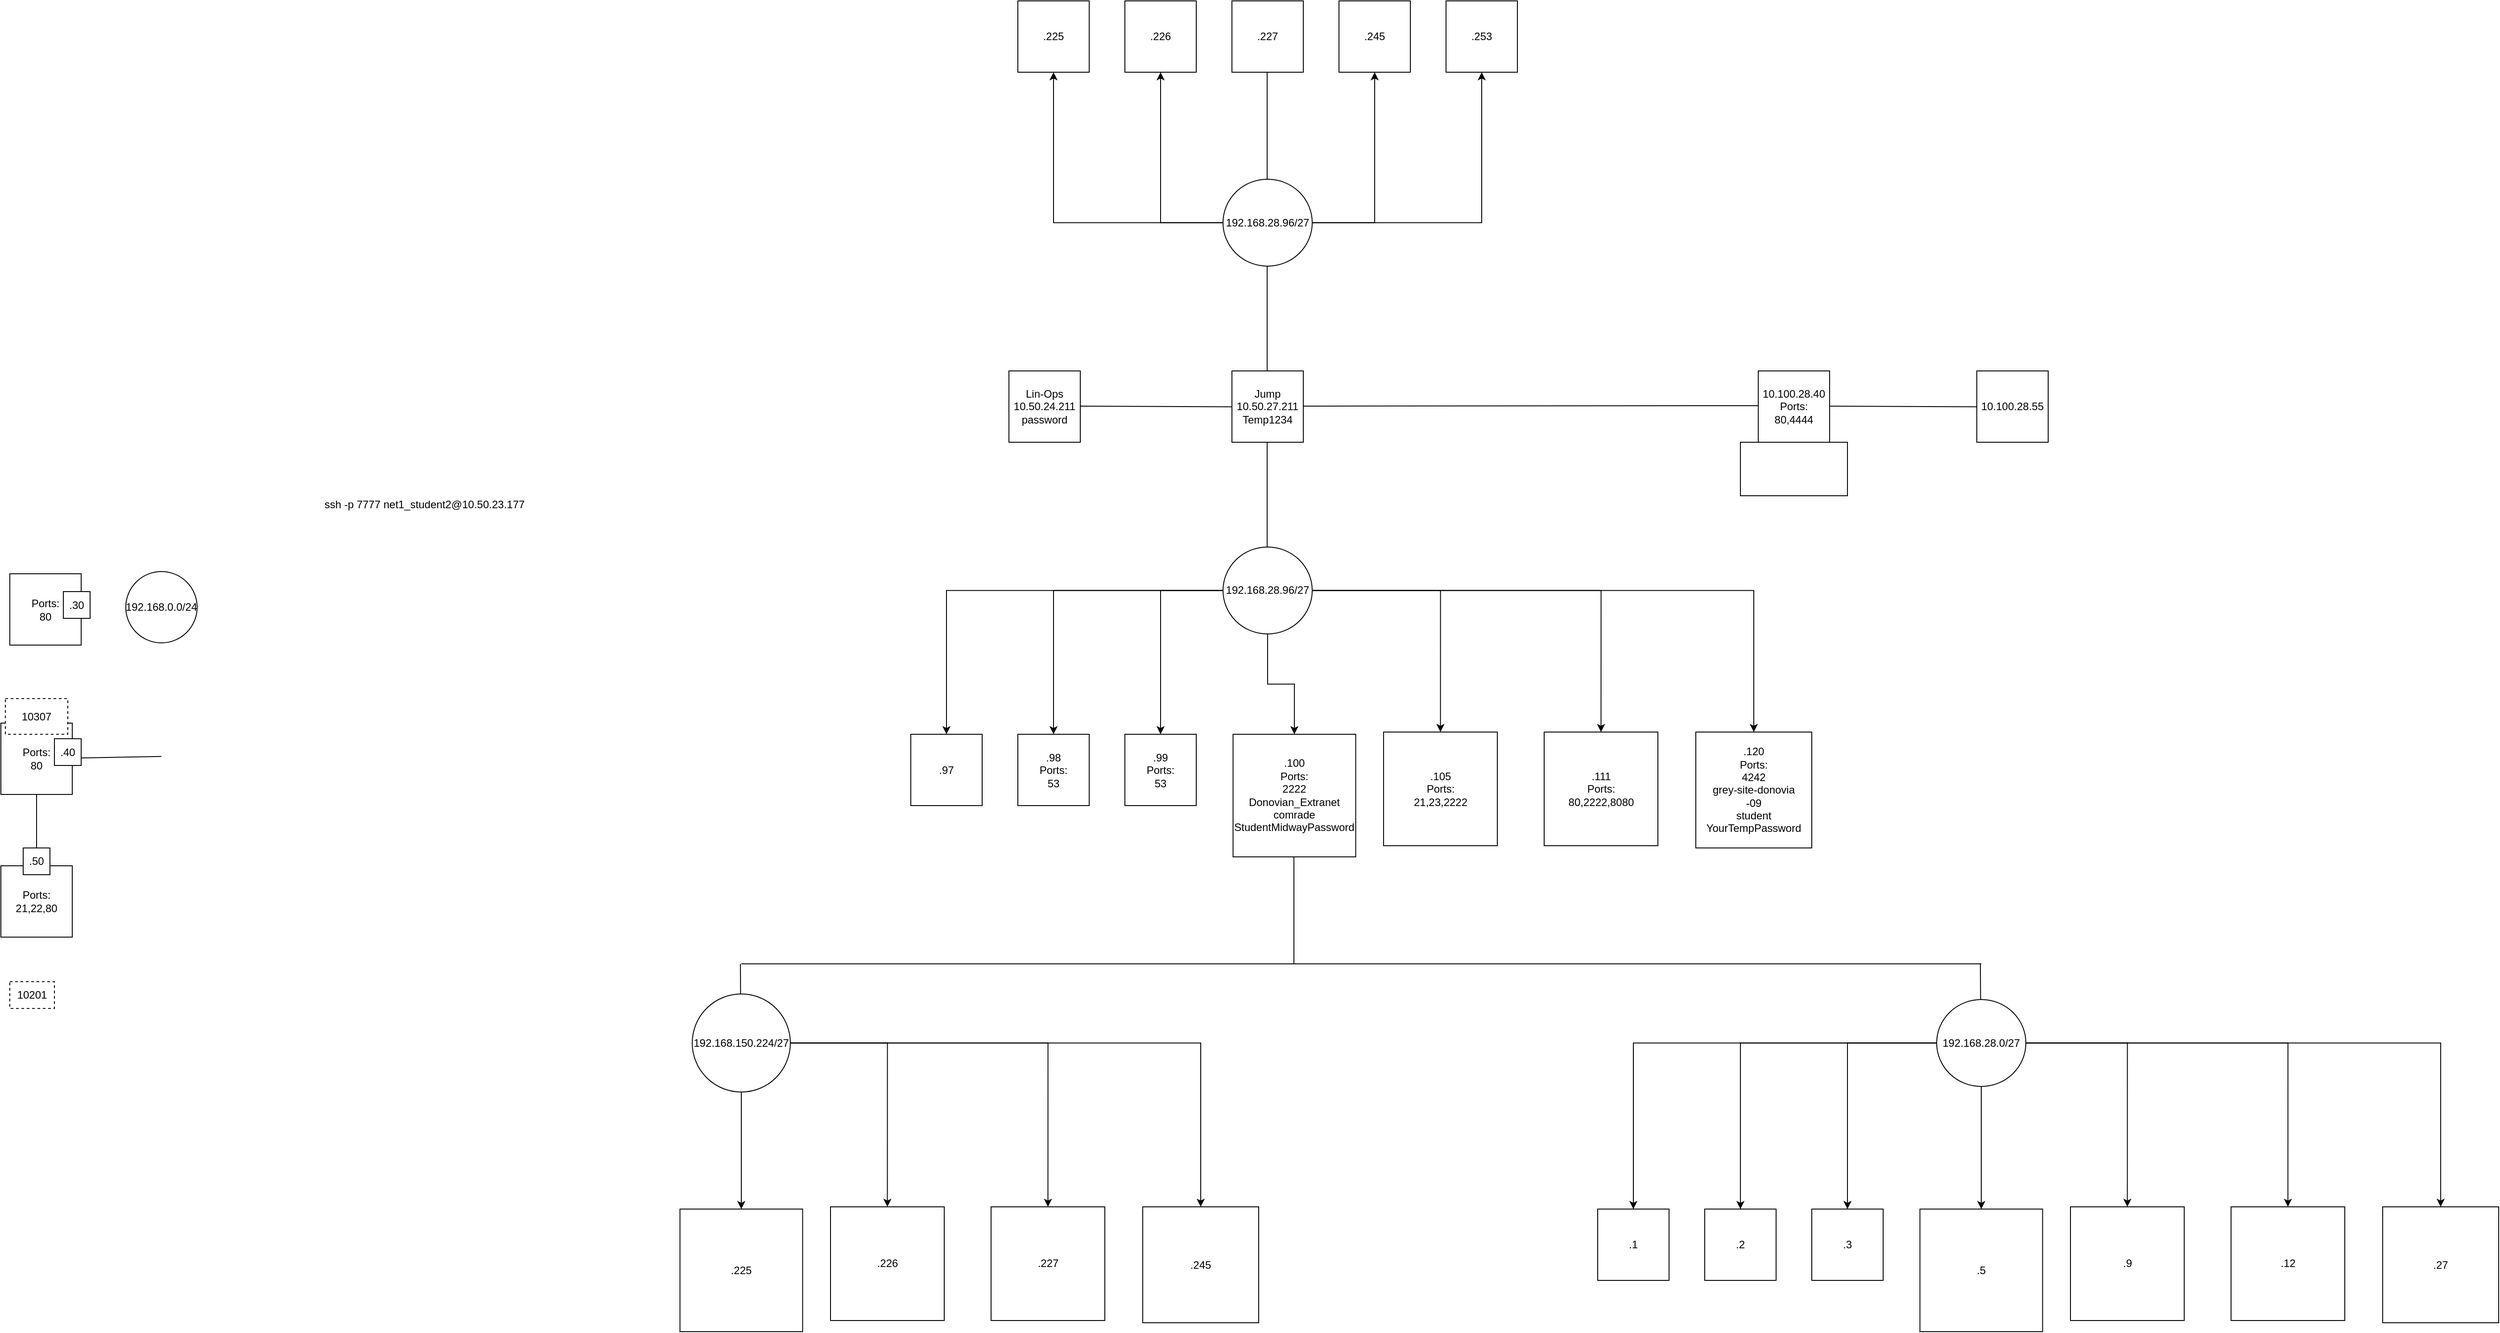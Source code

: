 <mxfile version="20.8.13" type="github">
  <diagram name="Page-1" id="JBi5x4pVinOrZoTBTQoq">
    <mxGraphModel dx="2111" dy="2285" grid="1" gridSize="10" guides="1" tooltips="1" connect="1" arrows="1" fold="1" page="1" pageScale="1" pageWidth="850" pageHeight="1100" math="0" shadow="0">
      <root>
        <mxCell id="0" />
        <mxCell id="1" parent="0" />
        <mxCell id="hVUxj827XxSnQjQ6Rqo2-2" value="" style="endArrow=none;html=1;rounded=0;" edge="1" parent="1">
          <mxGeometry x="0.858" y="445" width="50" height="50" relative="1" as="geometry">
            <mxPoint x="-130" y="770" as="sourcePoint" />
            <mxPoint x="-130" y="650" as="targetPoint" />
            <mxPoint as="offset" />
          </mxGeometry>
        </mxCell>
        <mxCell id="hVUxj827XxSnQjQ6Rqo2-3" value="" style="endArrow=none;html=1;rounded=0;" edge="1" parent="1" source="hVUxj827XxSnQjQ6Rqo2-12">
          <mxGeometry width="50" height="50" relative="1" as="geometry">
            <mxPoint x="-60" y="667.39" as="sourcePoint" />
            <mxPoint x="10" y="667.39" as="targetPoint" />
          </mxGeometry>
        </mxCell>
        <mxCell id="hVUxj827XxSnQjQ6Rqo2-4" value="&lt;div&gt;Lin-Ops&lt;/div&gt;&lt;div&gt;10.50.24.211&lt;/div&gt;&lt;div&gt;password&lt;br&gt;&lt;/div&gt;" style="whiteSpace=wrap;html=1;aspect=fixed;" vertex="1" parent="1">
          <mxGeometry x="960" y="235" width="80" height="80" as="geometry" />
        </mxCell>
        <mxCell id="hVUxj827XxSnQjQ6Rqo2-5" value="10201" style="rounded=0;whiteSpace=wrap;html=1;dashed=1;" vertex="1" parent="1">
          <mxGeometry x="-160" y="920" width="50" height="30" as="geometry" />
        </mxCell>
        <mxCell id="hVUxj827XxSnQjQ6Rqo2-7" value="&lt;div&gt;Ports:&lt;/div&gt;&lt;div&gt;80&lt;br&gt;&lt;/div&gt;" style="whiteSpace=wrap;html=1;aspect=fixed;" vertex="1" parent="1">
          <mxGeometry x="-160" y="462.5" width="80" height="80" as="geometry" />
        </mxCell>
        <mxCell id="hVUxj827XxSnQjQ6Rqo2-8" value="" style="ellipse;whiteSpace=wrap;html=1;" vertex="1" parent="1">
          <mxGeometry x="-30" y="460" width="80" height="80" as="geometry" />
        </mxCell>
        <mxCell id="hVUxj827XxSnQjQ6Rqo2-9" value="192.168.0.0/24" style="text;html=1;strokeColor=none;fillColor=none;align=center;verticalAlign=middle;whiteSpace=wrap;rounded=0;" vertex="1" parent="1">
          <mxGeometry x="-20" y="485" width="60" height="30" as="geometry" />
        </mxCell>
        <mxCell id="hVUxj827XxSnQjQ6Rqo2-10" value="" style="endArrow=none;html=1;rounded=0;" edge="1" parent="1" target="hVUxj827XxSnQjQ6Rqo2-11">
          <mxGeometry width="50" height="50" relative="1" as="geometry">
            <mxPoint x="-80" y="502" as="sourcePoint" />
            <mxPoint x="10" y="502.5" as="targetPoint" />
          </mxGeometry>
        </mxCell>
        <mxCell id="hVUxj827XxSnQjQ6Rqo2-11" value=".30" style="rounded=0;whiteSpace=wrap;html=1;" vertex="1" parent="1">
          <mxGeometry x="-100" y="482.5" width="30" height="30" as="geometry" />
        </mxCell>
        <mxCell id="hVUxj827XxSnQjQ6Rqo2-12" value="&lt;div&gt;Ports:&lt;/div&gt;&lt;div&gt;80&lt;br&gt;&lt;/div&gt;" style="whiteSpace=wrap;html=1;aspect=fixed;" vertex="1" parent="1">
          <mxGeometry x="-170" y="630" width="80" height="80" as="geometry" />
        </mxCell>
        <mxCell id="hVUxj827XxSnQjQ6Rqo2-13" value="" style="endArrow=none;html=1;rounded=0;" edge="1" parent="1" target="hVUxj827XxSnQjQ6Rqo2-14">
          <mxGeometry width="50" height="50" relative="1" as="geometry">
            <mxPoint x="-90" y="667" as="sourcePoint" />
            <mxPoint y="667.5" as="targetPoint" />
          </mxGeometry>
        </mxCell>
        <mxCell id="hVUxj827XxSnQjQ6Rqo2-14" value=".40" style="rounded=0;whiteSpace=wrap;html=1;" vertex="1" parent="1">
          <mxGeometry x="-110" y="647.5" width="30" height="30" as="geometry" />
        </mxCell>
        <mxCell id="hVUxj827XxSnQjQ6Rqo2-15" value="" style="endArrow=none;html=1;rounded=0;startArrow=none;" edge="1" parent="1" source="hVUxj827XxSnQjQ6Rqo2-17">
          <mxGeometry x="0.858" y="445" width="50" height="50" relative="1" as="geometry">
            <mxPoint x="-130" y="990" as="sourcePoint" />
            <mxPoint x="-130" y="870" as="targetPoint" />
            <mxPoint as="offset" />
          </mxGeometry>
        </mxCell>
        <mxCell id="hVUxj827XxSnQjQ6Rqo2-16" value="Ports:&lt;br&gt;21,22,80" style="whiteSpace=wrap;html=1;aspect=fixed;" vertex="1" parent="1">
          <mxGeometry x="-170" y="790" width="80" height="80" as="geometry" />
        </mxCell>
        <mxCell id="hVUxj827XxSnQjQ6Rqo2-17" value=".50" style="rounded=0;whiteSpace=wrap;html=1;" vertex="1" parent="1">
          <mxGeometry x="-145" y="770" width="30" height="30" as="geometry" />
        </mxCell>
        <mxCell id="hVUxj827XxSnQjQ6Rqo2-18" value="10307" style="rounded=0;whiteSpace=wrap;html=1;dashed=1;" vertex="1" parent="1">
          <mxGeometry x="-165" y="602.5" width="70" height="40" as="geometry" />
        </mxCell>
        <mxCell id="hVUxj827XxSnQjQ6Rqo2-31" value="ssh -p 7777 net1_student2@10.50.23.177" style="text;html=1;strokeColor=none;fillColor=none;align=center;verticalAlign=middle;whiteSpace=wrap;rounded=0;" vertex="1" parent="1">
          <mxGeometry x="90" y="370" width="430" height="30" as="geometry" />
        </mxCell>
        <mxCell id="hVUxj827XxSnQjQ6Rqo2-33" value="" style="endArrow=none;html=1;rounded=0;startArrow=none;" edge="1" parent="1">
          <mxGeometry width="50" height="50" relative="1" as="geometry">
            <mxPoint x="1210" y="275.23" as="sourcePoint" />
            <mxPoint x="1040.0" y="274.47" as="targetPoint" />
          </mxGeometry>
        </mxCell>
        <mxCell id="hVUxj827XxSnQjQ6Rqo2-34" value="&lt;div&gt;Jump&lt;/div&gt;&lt;div&gt;10.50.27.211&lt;/div&gt;&lt;div&gt;Temp1234&lt;br&gt;&lt;/div&gt;" style="whiteSpace=wrap;html=1;aspect=fixed;" vertex="1" parent="1">
          <mxGeometry x="1210" y="235" width="80" height="80" as="geometry" />
        </mxCell>
        <mxCell id="hVUxj827XxSnQjQ6Rqo2-35" value="" style="endArrow=none;html=1;rounded=0;" edge="1" parent="1">
          <mxGeometry x="0.858" y="445" width="50" height="50" relative="1" as="geometry">
            <mxPoint x="1249.47" y="435" as="sourcePoint" />
            <mxPoint x="1249.47" y="315" as="targetPoint" />
            <mxPoint as="offset" />
          </mxGeometry>
        </mxCell>
        <mxCell id="hVUxj827XxSnQjQ6Rqo2-46" style="edgeStyle=orthogonalEdgeStyle;rounded=0;orthogonalLoop=1;jettySize=auto;html=1;" edge="1" parent="1" source="hVUxj827XxSnQjQ6Rqo2-36" target="hVUxj827XxSnQjQ6Rqo2-43">
          <mxGeometry relative="1" as="geometry" />
        </mxCell>
        <mxCell id="hVUxj827XxSnQjQ6Rqo2-47" style="edgeStyle=orthogonalEdgeStyle;rounded=0;orthogonalLoop=1;jettySize=auto;html=1;" edge="1" parent="1" source="hVUxj827XxSnQjQ6Rqo2-36" target="hVUxj827XxSnQjQ6Rqo2-44">
          <mxGeometry relative="1" as="geometry" />
        </mxCell>
        <mxCell id="hVUxj827XxSnQjQ6Rqo2-48" style="edgeStyle=orthogonalEdgeStyle;rounded=0;orthogonalLoop=1;jettySize=auto;html=1;entryX=0.5;entryY=0;entryDx=0;entryDy=0;" edge="1" parent="1" source="hVUxj827XxSnQjQ6Rqo2-36" target="hVUxj827XxSnQjQ6Rqo2-45">
          <mxGeometry relative="1" as="geometry" />
        </mxCell>
        <mxCell id="hVUxj827XxSnQjQ6Rqo2-49" style="edgeStyle=orthogonalEdgeStyle;rounded=0;orthogonalLoop=1;jettySize=auto;html=1;entryX=0.5;entryY=0;entryDx=0;entryDy=0;" edge="1" parent="1" source="hVUxj827XxSnQjQ6Rqo2-36" target="hVUxj827XxSnQjQ6Rqo2-42">
          <mxGeometry relative="1" as="geometry" />
        </mxCell>
        <mxCell id="hVUxj827XxSnQjQ6Rqo2-50" style="edgeStyle=orthogonalEdgeStyle;rounded=0;orthogonalLoop=1;jettySize=auto;html=1;entryX=0.5;entryY=0;entryDx=0;entryDy=0;" edge="1" parent="1" source="hVUxj827XxSnQjQ6Rqo2-36" target="hVUxj827XxSnQjQ6Rqo2-41">
          <mxGeometry relative="1" as="geometry">
            <mxPoint x="1530" y="550" as="targetPoint" />
          </mxGeometry>
        </mxCell>
        <mxCell id="hVUxj827XxSnQjQ6Rqo2-51" style="edgeStyle=orthogonalEdgeStyle;rounded=0;orthogonalLoop=1;jettySize=auto;html=1;entryX=0.5;entryY=0;entryDx=0;entryDy=0;" edge="1" parent="1" source="hVUxj827XxSnQjQ6Rqo2-36" target="hVUxj827XxSnQjQ6Rqo2-40">
          <mxGeometry relative="1" as="geometry" />
        </mxCell>
        <mxCell id="hVUxj827XxSnQjQ6Rqo2-69" style="edgeStyle=orthogonalEdgeStyle;rounded=0;orthogonalLoop=1;jettySize=auto;html=1;entryX=0.5;entryY=0;entryDx=0;entryDy=0;" edge="1" parent="1" source="hVUxj827XxSnQjQ6Rqo2-36" target="hVUxj827XxSnQjQ6Rqo2-38">
          <mxGeometry relative="1" as="geometry" />
        </mxCell>
        <mxCell id="hVUxj827XxSnQjQ6Rqo2-36" value="192.168.28.96/27" style="ellipse;whiteSpace=wrap;html=1;" vertex="1" parent="1">
          <mxGeometry x="1200" y="432.5" width="100" height="97.5" as="geometry" />
        </mxCell>
        <mxCell id="hVUxj827XxSnQjQ6Rqo2-38" value="&lt;div&gt;.100&lt;/div&gt;&lt;div&gt;Ports:&lt;br&gt;&lt;/div&gt;&lt;div&gt;2222&lt;/div&gt;&lt;div&gt;Donovian_Extranet&lt;/div&gt;&lt;div&gt;comrade&lt;/div&gt;&lt;div&gt;StudentMidwayPassword&lt;br&gt;&lt;/div&gt;" style="whiteSpace=wrap;html=1;aspect=fixed;" vertex="1" parent="1">
          <mxGeometry x="1211.25" y="642.5" width="137.5" height="137.5" as="geometry" />
        </mxCell>
        <mxCell id="hVUxj827XxSnQjQ6Rqo2-40" value="&lt;div&gt;.120&lt;/div&gt;&lt;div&gt;Ports:&lt;/div&gt;&lt;div&gt;4242&lt;/div&gt;&lt;div&gt;&lt;div&gt;grey-site-donovia&lt;br&gt;&lt;/div&gt;-09&lt;/div&gt;&lt;div&gt;student&lt;/div&gt;&lt;div&gt;YourTempPassword&lt;/div&gt;" style="whiteSpace=wrap;html=1;aspect=fixed;" vertex="1" parent="1">
          <mxGeometry x="1730" y="640" width="130" height="130" as="geometry" />
        </mxCell>
        <mxCell id="hVUxj827XxSnQjQ6Rqo2-41" value="&lt;div&gt;.111&lt;/div&gt;&lt;div&gt;Ports:&lt;/div&gt;&lt;div&gt;80,2222,8080&lt;br&gt;&lt;/div&gt;" style="whiteSpace=wrap;html=1;aspect=fixed;" vertex="1" parent="1">
          <mxGeometry x="1560" y="640" width="127.5" height="127.5" as="geometry" />
        </mxCell>
        <mxCell id="hVUxj827XxSnQjQ6Rqo2-42" value="&lt;div&gt;.105&lt;/div&gt;&lt;div&gt;Ports:&lt;/div&gt;&lt;div&gt;21,23,2222&lt;br&gt;&lt;/div&gt;" style="whiteSpace=wrap;html=1;aspect=fixed;" vertex="1" parent="1">
          <mxGeometry x="1380" y="640" width="127.5" height="127.5" as="geometry" />
        </mxCell>
        <mxCell id="hVUxj827XxSnQjQ6Rqo2-43" value=".97" style="whiteSpace=wrap;html=1;aspect=fixed;" vertex="1" parent="1">
          <mxGeometry x="850" y="642.5" width="80" height="80" as="geometry" />
        </mxCell>
        <mxCell id="hVUxj827XxSnQjQ6Rqo2-44" value="&lt;div&gt;.98&lt;/div&gt;&lt;div&gt;Ports:&lt;/div&gt;&lt;div&gt;53&lt;br&gt;&lt;/div&gt;" style="whiteSpace=wrap;html=1;aspect=fixed;" vertex="1" parent="1">
          <mxGeometry x="970" y="642.5" width="80" height="80" as="geometry" />
        </mxCell>
        <mxCell id="hVUxj827XxSnQjQ6Rqo2-45" value="&lt;div&gt;.99&lt;/div&gt;&lt;div&gt;Ports:&lt;/div&gt;&lt;div&gt;53&lt;br&gt;&lt;/div&gt;" style="whiteSpace=wrap;html=1;aspect=fixed;" vertex="1" parent="1">
          <mxGeometry x="1090" y="642.5" width="80" height="80" as="geometry" />
        </mxCell>
        <mxCell id="hVUxj827XxSnQjQ6Rqo2-52" value=".227" style="whiteSpace=wrap;html=1;aspect=fixed;" vertex="1" parent="1">
          <mxGeometry x="1210" y="-180" width="80" height="80" as="geometry" />
        </mxCell>
        <mxCell id="hVUxj827XxSnQjQ6Rqo2-53" value=".253" style="whiteSpace=wrap;html=1;aspect=fixed;" vertex="1" parent="1">
          <mxGeometry x="1450" y="-180" width="80" height="80" as="geometry" />
        </mxCell>
        <mxCell id="hVUxj827XxSnQjQ6Rqo2-54" value=".245" style="whiteSpace=wrap;html=1;aspect=fixed;" vertex="1" parent="1">
          <mxGeometry x="1330" y="-180" width="80" height="80" as="geometry" />
        </mxCell>
        <mxCell id="hVUxj827XxSnQjQ6Rqo2-55" value=".225" style="whiteSpace=wrap;html=1;aspect=fixed;" vertex="1" parent="1">
          <mxGeometry x="970" y="-180" width="80" height="80" as="geometry" />
        </mxCell>
        <mxCell id="hVUxj827XxSnQjQ6Rqo2-56" value=".226" style="whiteSpace=wrap;html=1;aspect=fixed;" vertex="1" parent="1">
          <mxGeometry x="1090" y="-180" width="80" height="80" as="geometry" />
        </mxCell>
        <mxCell id="hVUxj827XxSnQjQ6Rqo2-57" value="" style="endArrow=none;html=1;rounded=0;" edge="1" parent="1">
          <mxGeometry x="0.858" y="445" width="50" height="50" relative="1" as="geometry">
            <mxPoint x="1249.47" y="235" as="sourcePoint" />
            <mxPoint x="1249.47" y="115" as="targetPoint" />
            <mxPoint as="offset" />
          </mxGeometry>
        </mxCell>
        <mxCell id="hVUxj827XxSnQjQ6Rqo2-60" style="edgeStyle=orthogonalEdgeStyle;rounded=0;orthogonalLoop=1;jettySize=auto;html=1;entryX=0.5;entryY=1;entryDx=0;entryDy=0;" edge="1" parent="1" source="hVUxj827XxSnQjQ6Rqo2-58" target="hVUxj827XxSnQjQ6Rqo2-54">
          <mxGeometry relative="1" as="geometry" />
        </mxCell>
        <mxCell id="hVUxj827XxSnQjQ6Rqo2-61" style="edgeStyle=orthogonalEdgeStyle;rounded=0;orthogonalLoop=1;jettySize=auto;html=1;entryX=0.5;entryY=1;entryDx=0;entryDy=0;" edge="1" parent="1" source="hVUxj827XxSnQjQ6Rqo2-58" target="hVUxj827XxSnQjQ6Rqo2-53">
          <mxGeometry relative="1" as="geometry" />
        </mxCell>
        <mxCell id="hVUxj827XxSnQjQ6Rqo2-62" style="edgeStyle=orthogonalEdgeStyle;rounded=0;orthogonalLoop=1;jettySize=auto;html=1;entryX=0.5;entryY=1;entryDx=0;entryDy=0;" edge="1" parent="1" source="hVUxj827XxSnQjQ6Rqo2-58" target="hVUxj827XxSnQjQ6Rqo2-56">
          <mxGeometry relative="1" as="geometry" />
        </mxCell>
        <mxCell id="hVUxj827XxSnQjQ6Rqo2-63" style="edgeStyle=orthogonalEdgeStyle;rounded=0;orthogonalLoop=1;jettySize=auto;html=1;entryX=0.5;entryY=1;entryDx=0;entryDy=0;" edge="1" parent="1" source="hVUxj827XxSnQjQ6Rqo2-58" target="hVUxj827XxSnQjQ6Rqo2-55">
          <mxGeometry relative="1" as="geometry" />
        </mxCell>
        <mxCell id="hVUxj827XxSnQjQ6Rqo2-58" value="192.168.28.96/27" style="ellipse;whiteSpace=wrap;html=1;" vertex="1" parent="1">
          <mxGeometry x="1200" y="20" width="100" height="97.5" as="geometry" />
        </mxCell>
        <mxCell id="hVUxj827XxSnQjQ6Rqo2-59" value="" style="endArrow=none;html=1;rounded=0;" edge="1" parent="1">
          <mxGeometry x="0.858" y="445" width="50" height="50" relative="1" as="geometry">
            <mxPoint x="1249.47" y="20" as="sourcePoint" />
            <mxPoint x="1249.47" y="-100" as="targetPoint" />
            <mxPoint as="offset" />
          </mxGeometry>
        </mxCell>
        <mxCell id="hVUxj827XxSnQjQ6Rqo2-64" value="" style="endArrow=none;html=1;rounded=0;startArrow=none;" edge="1" parent="1">
          <mxGeometry width="50" height="50" relative="1" as="geometry">
            <mxPoint x="1800" y="274" as="sourcePoint" />
            <mxPoint x="1290.0" y="274.47" as="targetPoint" />
          </mxGeometry>
        </mxCell>
        <mxCell id="hVUxj827XxSnQjQ6Rqo2-65" value="&lt;div&gt;10.100.28.40&lt;/div&gt;&lt;div&gt;Ports:&lt;/div&gt;&lt;div&gt;80,4444&lt;br&gt;&lt;/div&gt;" style="whiteSpace=wrap;html=1;aspect=fixed;" vertex="1" parent="1">
          <mxGeometry x="1800" y="235" width="80" height="80" as="geometry" />
        </mxCell>
        <mxCell id="hVUxj827XxSnQjQ6Rqo2-66" value="" style="endArrow=none;html=1;rounded=0;startArrow=none;" edge="1" parent="1">
          <mxGeometry width="50" height="50" relative="1" as="geometry">
            <mxPoint x="2050" y="275.23" as="sourcePoint" />
            <mxPoint x="1880.0" y="274.47" as="targetPoint" />
          </mxGeometry>
        </mxCell>
        <mxCell id="hVUxj827XxSnQjQ6Rqo2-67" value="&lt;div&gt;10.100.28.55&lt;/div&gt;" style="whiteSpace=wrap;html=1;aspect=fixed;" vertex="1" parent="1">
          <mxGeometry x="2045" y="235" width="80" height="80" as="geometry" />
        </mxCell>
        <mxCell id="hVUxj827XxSnQjQ6Rqo2-68" value="" style="rounded=0;whiteSpace=wrap;html=1;" vertex="1" parent="1">
          <mxGeometry x="1780" y="315" width="120" height="60" as="geometry" />
        </mxCell>
        <mxCell id="hVUxj827XxSnQjQ6Rqo2-70" value="" style="endArrow=none;html=1;rounded=0;" edge="1" parent="1">
          <mxGeometry x="0.858" y="445" width="50" height="50" relative="1" as="geometry">
            <mxPoint x="1279.47" y="900" as="sourcePoint" />
            <mxPoint x="1279.47" y="780" as="targetPoint" />
            <mxPoint as="offset" />
          </mxGeometry>
        </mxCell>
        <mxCell id="hVUxj827XxSnQjQ6Rqo2-79" style="edgeStyle=orthogonalEdgeStyle;rounded=0;orthogonalLoop=1;jettySize=auto;html=1;entryX=0.5;entryY=0;entryDx=0;entryDy=0;" edge="1" parent="1" source="hVUxj827XxSnQjQ6Rqo2-71" target="hVUxj827XxSnQjQ6Rqo2-72">
          <mxGeometry relative="1" as="geometry" />
        </mxCell>
        <mxCell id="hVUxj827XxSnQjQ6Rqo2-80" style="edgeStyle=orthogonalEdgeStyle;rounded=0;orthogonalLoop=1;jettySize=auto;html=1;entryX=0.5;entryY=0;entryDx=0;entryDy=0;" edge="1" parent="1" source="hVUxj827XxSnQjQ6Rqo2-71" target="hVUxj827XxSnQjQ6Rqo2-78">
          <mxGeometry relative="1" as="geometry" />
        </mxCell>
        <mxCell id="hVUxj827XxSnQjQ6Rqo2-81" style="edgeStyle=orthogonalEdgeStyle;rounded=0;orthogonalLoop=1;jettySize=auto;html=1;entryX=0.5;entryY=0;entryDx=0;entryDy=0;" edge="1" parent="1" source="hVUxj827XxSnQjQ6Rqo2-71" target="hVUxj827XxSnQjQ6Rqo2-77">
          <mxGeometry relative="1" as="geometry" />
        </mxCell>
        <mxCell id="hVUxj827XxSnQjQ6Rqo2-82" style="edgeStyle=orthogonalEdgeStyle;rounded=0;orthogonalLoop=1;jettySize=auto;html=1;entryX=0.5;entryY=0;entryDx=0;entryDy=0;" edge="1" parent="1" source="hVUxj827XxSnQjQ6Rqo2-71" target="hVUxj827XxSnQjQ6Rqo2-76">
          <mxGeometry relative="1" as="geometry" />
        </mxCell>
        <mxCell id="hVUxj827XxSnQjQ6Rqo2-83" style="edgeStyle=orthogonalEdgeStyle;rounded=0;orthogonalLoop=1;jettySize=auto;html=1;entryX=0.5;entryY=0;entryDx=0;entryDy=0;" edge="1" parent="1" source="hVUxj827XxSnQjQ6Rqo2-71" target="hVUxj827XxSnQjQ6Rqo2-75">
          <mxGeometry relative="1" as="geometry" />
        </mxCell>
        <mxCell id="hVUxj827XxSnQjQ6Rqo2-84" style="edgeStyle=orthogonalEdgeStyle;rounded=0;orthogonalLoop=1;jettySize=auto;html=1;entryX=0.5;entryY=0;entryDx=0;entryDy=0;" edge="1" parent="1" source="hVUxj827XxSnQjQ6Rqo2-71" target="hVUxj827XxSnQjQ6Rqo2-74">
          <mxGeometry relative="1" as="geometry" />
        </mxCell>
        <mxCell id="hVUxj827XxSnQjQ6Rqo2-85" style="edgeStyle=orthogonalEdgeStyle;rounded=0;orthogonalLoop=1;jettySize=auto;html=1;entryX=0.5;entryY=0;entryDx=0;entryDy=0;" edge="1" parent="1" source="hVUxj827XxSnQjQ6Rqo2-71" target="hVUxj827XxSnQjQ6Rqo2-73">
          <mxGeometry relative="1" as="geometry" />
        </mxCell>
        <mxCell id="hVUxj827XxSnQjQ6Rqo2-71" value="192.168.28.0/27" style="ellipse;whiteSpace=wrap;html=1;" vertex="1" parent="1">
          <mxGeometry x="2000" y="940" width="100" height="97.5" as="geometry" />
        </mxCell>
        <mxCell id="hVUxj827XxSnQjQ6Rqo2-72" value=".5" style="whiteSpace=wrap;html=1;aspect=fixed;" vertex="1" parent="1">
          <mxGeometry x="1981.25" y="1175" width="137.5" height="137.5" as="geometry" />
        </mxCell>
        <mxCell id="hVUxj827XxSnQjQ6Rqo2-73" value=".27" style="whiteSpace=wrap;html=1;aspect=fixed;" vertex="1" parent="1">
          <mxGeometry x="2500" y="1172.5" width="130" height="130" as="geometry" />
        </mxCell>
        <mxCell id="hVUxj827XxSnQjQ6Rqo2-74" value=".12" style="whiteSpace=wrap;html=1;aspect=fixed;" vertex="1" parent="1">
          <mxGeometry x="2330" y="1172.5" width="127.5" height="127.5" as="geometry" />
        </mxCell>
        <mxCell id="hVUxj827XxSnQjQ6Rqo2-75" value=".9" style="whiteSpace=wrap;html=1;aspect=fixed;" vertex="1" parent="1">
          <mxGeometry x="2150" y="1172.5" width="127.5" height="127.5" as="geometry" />
        </mxCell>
        <mxCell id="hVUxj827XxSnQjQ6Rqo2-76" value=".1" style="whiteSpace=wrap;html=1;aspect=fixed;" vertex="1" parent="1">
          <mxGeometry x="1620" y="1175" width="80" height="80" as="geometry" />
        </mxCell>
        <mxCell id="hVUxj827XxSnQjQ6Rqo2-77" value=".2" style="whiteSpace=wrap;html=1;aspect=fixed;" vertex="1" parent="1">
          <mxGeometry x="1740" y="1175" width="80" height="80" as="geometry" />
        </mxCell>
        <mxCell id="hVUxj827XxSnQjQ6Rqo2-78" value=".3" style="whiteSpace=wrap;html=1;aspect=fixed;" vertex="1" parent="1">
          <mxGeometry x="1860" y="1175" width="80" height="80" as="geometry" />
        </mxCell>
        <mxCell id="hVUxj827XxSnQjQ6Rqo2-87" value="" style="endArrow=none;html=1;rounded=0;startArrow=none;" edge="1" parent="1">
          <mxGeometry width="50" height="50" relative="1" as="geometry">
            <mxPoint x="2050" y="900" as="sourcePoint" />
            <mxPoint x="660" y="900" as="targetPoint" />
          </mxGeometry>
        </mxCell>
        <mxCell id="hVUxj827XxSnQjQ6Rqo2-88" value="" style="endArrow=none;html=1;rounded=0;" edge="1" parent="1">
          <mxGeometry x="0.858" y="445" width="50" height="50" relative="1" as="geometry">
            <mxPoint x="2049.23" y="940" as="sourcePoint" />
            <mxPoint x="2049" y="900" as="targetPoint" />
            <mxPoint as="offset" />
          </mxGeometry>
        </mxCell>
        <mxCell id="hVUxj827XxSnQjQ6Rqo2-89" style="edgeStyle=orthogonalEdgeStyle;rounded=0;orthogonalLoop=1;jettySize=auto;html=1;entryX=0.5;entryY=0;entryDx=0;entryDy=0;" edge="1" parent="1" source="hVUxj827XxSnQjQ6Rqo2-96" target="hVUxj827XxSnQjQ6Rqo2-97">
          <mxGeometry relative="1" as="geometry" />
        </mxCell>
        <mxCell id="hVUxj827XxSnQjQ6Rqo2-93" style="edgeStyle=orthogonalEdgeStyle;rounded=0;orthogonalLoop=1;jettySize=auto;html=1;entryX=0.5;entryY=0;entryDx=0;entryDy=0;" edge="1" parent="1" source="hVUxj827XxSnQjQ6Rqo2-96" target="hVUxj827XxSnQjQ6Rqo2-100">
          <mxGeometry relative="1" as="geometry" />
        </mxCell>
        <mxCell id="hVUxj827XxSnQjQ6Rqo2-94" style="edgeStyle=orthogonalEdgeStyle;rounded=0;orthogonalLoop=1;jettySize=auto;html=1;entryX=0.5;entryY=0;entryDx=0;entryDy=0;" edge="1" parent="1" source="hVUxj827XxSnQjQ6Rqo2-96" target="hVUxj827XxSnQjQ6Rqo2-99">
          <mxGeometry relative="1" as="geometry" />
        </mxCell>
        <mxCell id="hVUxj827XxSnQjQ6Rqo2-95" style="edgeStyle=orthogonalEdgeStyle;rounded=0;orthogonalLoop=1;jettySize=auto;html=1;entryX=0.5;entryY=0;entryDx=0;entryDy=0;" edge="1" parent="1" source="hVUxj827XxSnQjQ6Rqo2-96" target="hVUxj827XxSnQjQ6Rqo2-98">
          <mxGeometry relative="1" as="geometry" />
        </mxCell>
        <mxCell id="hVUxj827XxSnQjQ6Rqo2-97" value=".225" style="whiteSpace=wrap;html=1;aspect=fixed;" vertex="1" parent="1">
          <mxGeometry x="591.25" y="1175" width="137.5" height="137.5" as="geometry" />
        </mxCell>
        <mxCell id="hVUxj827XxSnQjQ6Rqo2-98" value=".245" style="whiteSpace=wrap;html=1;aspect=fixed;" vertex="1" parent="1">
          <mxGeometry x="1110" y="1172.5" width="130" height="130" as="geometry" />
        </mxCell>
        <mxCell id="hVUxj827XxSnQjQ6Rqo2-99" value=".227" style="whiteSpace=wrap;html=1;aspect=fixed;" vertex="1" parent="1">
          <mxGeometry x="940" y="1172.5" width="127.5" height="127.5" as="geometry" />
        </mxCell>
        <mxCell id="hVUxj827XxSnQjQ6Rqo2-100" value=".226" style="whiteSpace=wrap;html=1;aspect=fixed;" vertex="1" parent="1">
          <mxGeometry x="760" y="1172.5" width="127.5" height="127.5" as="geometry" />
        </mxCell>
        <mxCell id="hVUxj827XxSnQjQ6Rqo2-104" value="" style="endArrow=none;html=1;rounded=0;" edge="1" parent="1">
          <mxGeometry x="0.858" y="445" width="50" height="50" relative="1" as="geometry">
            <mxPoint x="659.23" y="940.0" as="sourcePoint" />
            <mxPoint x="659" y="900.0" as="targetPoint" />
            <mxPoint as="offset" />
          </mxGeometry>
        </mxCell>
        <mxCell id="hVUxj827XxSnQjQ6Rqo2-96" value="192.168.150.224/27" style="ellipse;whiteSpace=wrap;html=1;" vertex="1" parent="1">
          <mxGeometry x="605" y="933.75" width="110" height="110" as="geometry" />
        </mxCell>
      </root>
    </mxGraphModel>
  </diagram>
</mxfile>
